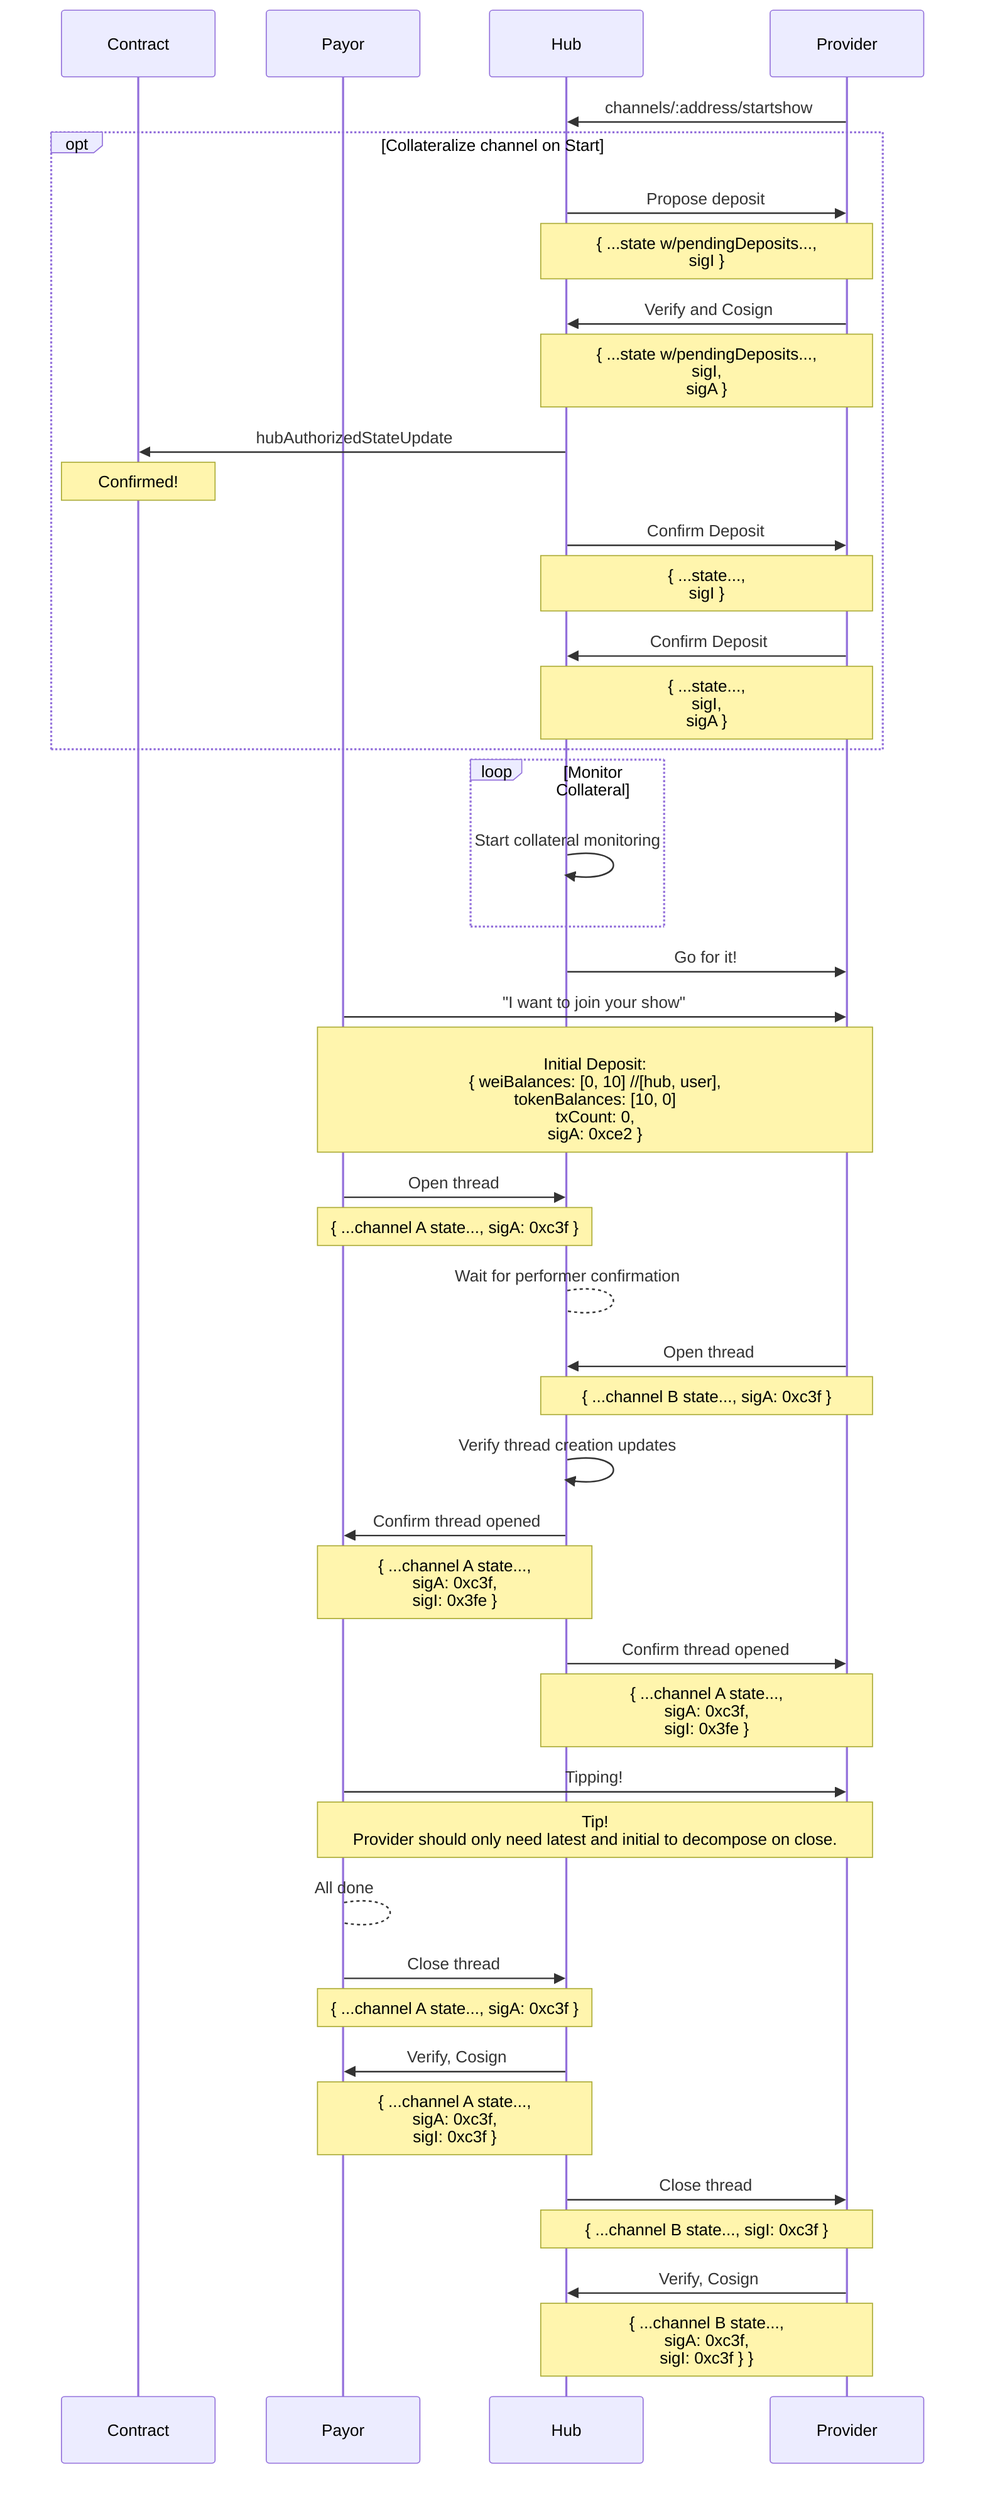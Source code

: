 sequenceDiagram

    # title Stream Show

    participant Contract
    participant Payor
    participant Hub
    participant Provider

    Provider->>Hub: channels/:address/startshow

    opt Collateralize channel on Start
        Hub->>Provider: Propose deposit
        Note over Hub,Provider: { ...state w/pendingDeposits..., <br> sigI }

        Provider->>Hub: Verify and Cosign
        Note over Hub,Provider: { ...state w/pendingDeposits..., <br> sigI, <br> sigA }

        Hub->>Contract: hubAuthorizedStateUpdate
        Note over Contract: Confirmed!

        Hub->>Provider: Confirm Deposit
        Note over Hub,Provider: { ...state..., <br> sigI }

        Provider->>Hub: Confirm Deposit
        Note over Hub,Provider: { ...state..., <br> sigI, <br> sigA }

    end

    loop Monitor Collateral
        Hub->>Hub: Start collateral monitoring
    end
    
    Hub->>Provider: Go for it!

    Payor->>Provider: "I want to join your show"
    Note over Payor,Provider: <br> Initial Deposit: <br> { weiBalances: [0, 10] //[hub, user], <br> tokenBalances: [10, 0] <br> txCount: 0,  <br> sigA: 0xce2 }

    Payor->>Hub: Open thread
    Note over Payor,Hub: { ...channel A state..., sigA: 0xc3f }

    Hub-->Hub: Wait for performer confirmation

    Provider->>Hub: Open thread
    Note over Provider,Hub: { ...channel B state..., sigA: 0xc3f }


    Hub->>Hub: Verify thread creation updates

    Hub->>Payor: Confirm thread opened
    Note over Payor,Hub: { ...channel A state..., <br>sigA: 0xc3f, <br>sigI: 0x3fe }

    Hub->>Provider: Confirm thread opened
    Note over Provider,Hub: { ...channel A state..., <br>sigA: 0xc3f, <br>sigI: 0x3fe }


    Payor->>Provider: Tipping!
    Note over Payor,Provider: Tip! <br> Provider should only need latest and initial to decompose on close.

    Payor-->Payor: All done

    Payor->>Hub: Close thread
    Note over Payor,Hub: { ...channel A state..., sigA: 0xc3f }

    Hub->>Payor: Verify, Cosign
    Note over Payor,Hub: { ...channel A state..., <br>sigA: 0xc3f, <br>sigI: 0xc3f }

    Hub->>Provider: Close thread
    Note over Provider,Hub: { ...channel B state..., sigI: 0xc3f }

    Provider->>Hub: Verify, Cosign
    Note over Provider,Hub: { ...channel B state..., <br>sigA: 0xc3f, <br>sigI: 0xc3f } }